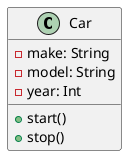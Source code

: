 @startuml test

class Car {
    -make: String
    -model: String
    -year: Int
    +start()
    +stop()
}
' Hit Command + Shift + P and type PlantUML: Preview Current Diagram
@enduml